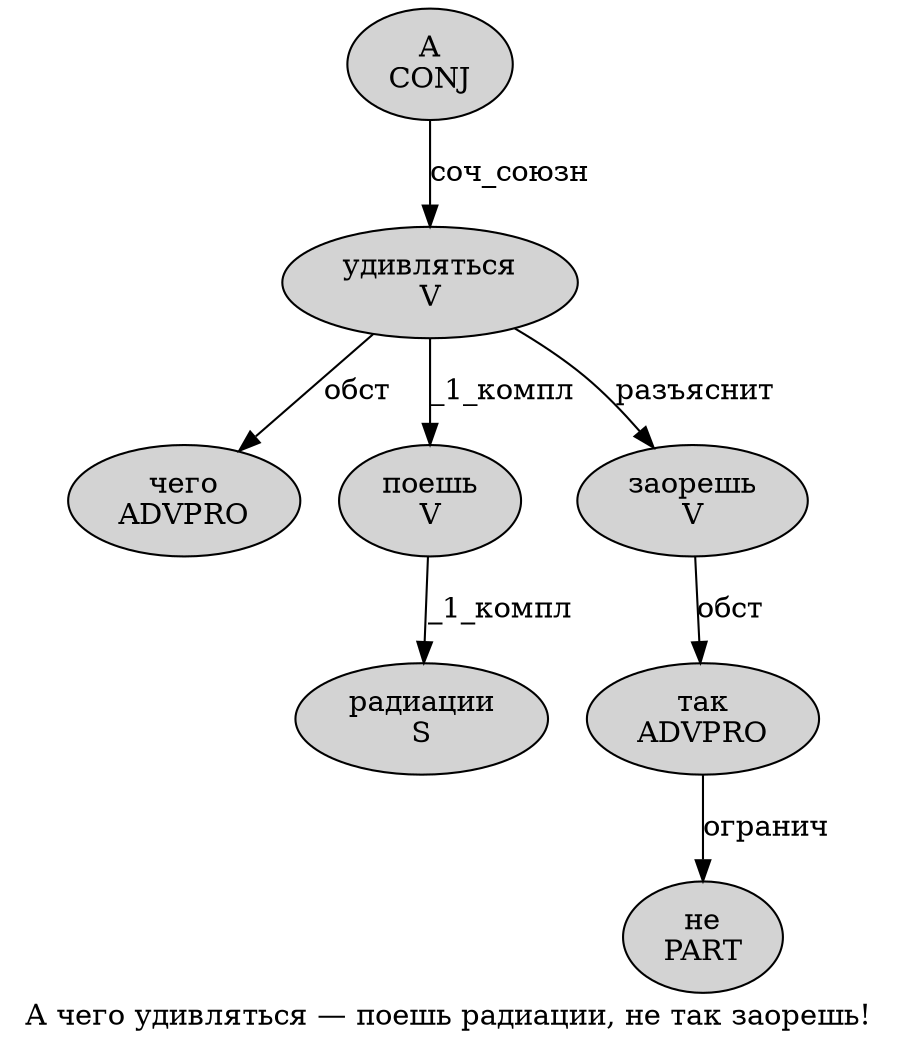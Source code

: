 digraph SENTENCE_4906 {
	graph [label="А чего удивляться — поешь радиации, не так заорешь!"]
	node [style=filled]
		0 [label="А
CONJ" color="" fillcolor=lightgray penwidth=1 shape=ellipse]
		1 [label="чего
ADVPRO" color="" fillcolor=lightgray penwidth=1 shape=ellipse]
		2 [label="удивляться
V" color="" fillcolor=lightgray penwidth=1 shape=ellipse]
		4 [label="поешь
V" color="" fillcolor=lightgray penwidth=1 shape=ellipse]
		5 [label="радиации
S" color="" fillcolor=lightgray penwidth=1 shape=ellipse]
		7 [label="не
PART" color="" fillcolor=lightgray penwidth=1 shape=ellipse]
		8 [label="так
ADVPRO" color="" fillcolor=lightgray penwidth=1 shape=ellipse]
		9 [label="заорешь
V" color="" fillcolor=lightgray penwidth=1 shape=ellipse]
			9 -> 8 [label="обст"]
			2 -> 1 [label="обст"]
			2 -> 4 [label="_1_компл"]
			2 -> 9 [label="разъяснит"]
			4 -> 5 [label="_1_компл"]
			0 -> 2 [label="соч_союзн"]
			8 -> 7 [label="огранич"]
}